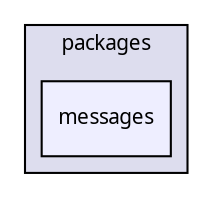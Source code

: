 digraph "packages/page/packages/messages/" {
  compound=true
  node [ fontsize="10", fontname="FreeSans.ttf"];
  edge [ labelfontsize="10", labelfontname="FreeSans.ttf"];
  subgraph clusterdir_45d5d742c6a2e963177f6f892a398aed {
    graph [ bgcolor="#ddddee", pencolor="black", label="packages" fontname="FreeSans.ttf", fontsize="10", URL="dir_45d5d742c6a2e963177f6f892a398aed.html"]
  dir_0f794c448958dae773981b40b2d2515e [shape=box, label="messages", style="filled", fillcolor="#eeeeff", pencolor="black", URL="dir_0f794c448958dae773981b40b2d2515e.html"];
  }
}
